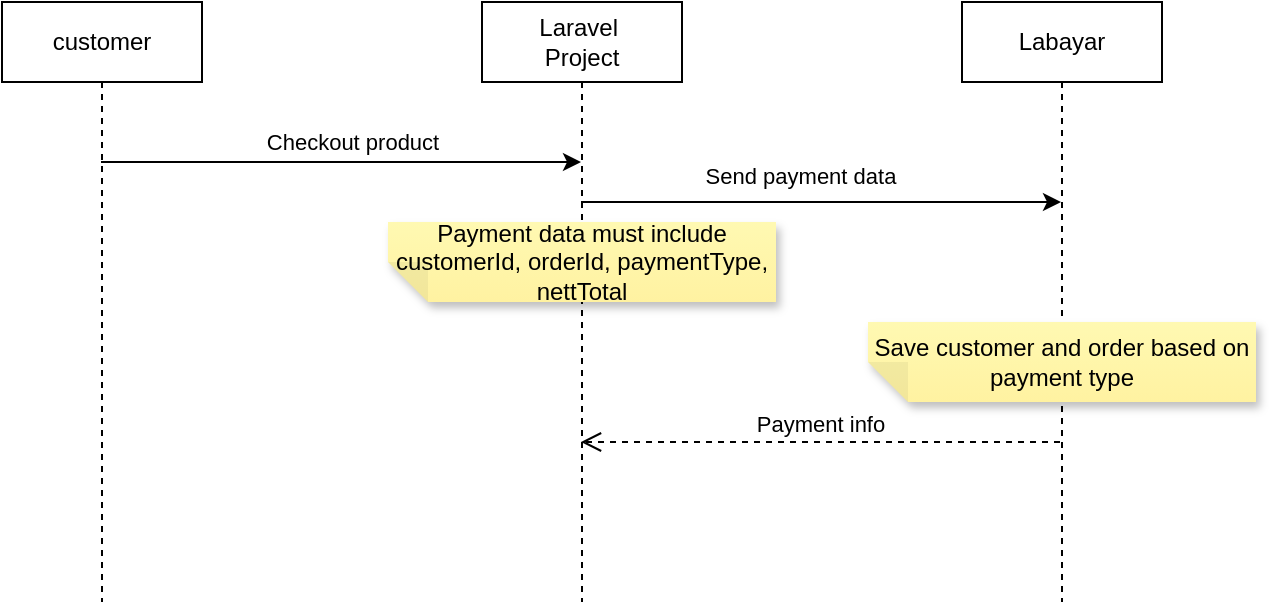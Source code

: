 <mxfile version="26.2.7">
  <diagram id="prtHgNgQTEPvFCAcTncT" name="Insert payment">
    <mxGraphModel dx="985" dy="521" grid="1" gridSize="10" guides="1" tooltips="1" connect="1" arrows="1" fold="1" page="1" pageScale="1" pageWidth="827" pageHeight="1169" math="0" shadow="0">
      <root>
        <mxCell id="0" />
        <mxCell id="1" parent="0" />
        <mxCell id="_okyq2U6kwoVMUsh7JZo-4" style="edgeStyle=orthogonalEdgeStyle;rounded=0;orthogonalLoop=1;jettySize=auto;html=1;curved=0;" edge="1" parent="1">
          <mxGeometry relative="1" as="geometry">
            <mxPoint x="110.5" y="200" as="sourcePoint" />
            <mxPoint x="350.5" y="200" as="targetPoint" />
          </mxGeometry>
        </mxCell>
        <mxCell id="_okyq2U6kwoVMUsh7JZo-5" value="Checkout product" style="edgeLabel;html=1;align=center;verticalAlign=middle;resizable=0;points=[];" vertex="1" connectable="0" parent="_okyq2U6kwoVMUsh7JZo-4">
          <mxGeometry x="0.212" relative="1" as="geometry">
            <mxPoint x="-20" y="-10" as="offset" />
          </mxGeometry>
        </mxCell>
        <mxCell id="_okyq2U6kwoVMUsh7JZo-1" value="customer" style="shape=umlLifeline;perimeter=lifelinePerimeter;whiteSpace=wrap;html=1;container=1;dropTarget=0;collapsible=0;recursiveResize=0;outlineConnect=0;portConstraint=eastwest;newEdgeStyle={&quot;curved&quot;:0,&quot;rounded&quot;:0};" vertex="1" parent="1">
          <mxGeometry x="61" y="120" width="100" height="300" as="geometry" />
        </mxCell>
        <mxCell id="_okyq2U6kwoVMUsh7JZo-6" style="edgeStyle=orthogonalEdgeStyle;rounded=0;orthogonalLoop=1;jettySize=auto;html=1;curved=0;" edge="1" parent="1">
          <mxGeometry relative="1" as="geometry">
            <mxPoint x="350.5" y="220" as="sourcePoint" />
            <mxPoint x="590.5" y="220" as="targetPoint" />
          </mxGeometry>
        </mxCell>
        <mxCell id="_okyq2U6kwoVMUsh7JZo-7" value="Send payment data" style="edgeLabel;html=1;align=center;verticalAlign=middle;resizable=0;points=[];" vertex="1" connectable="0" parent="_okyq2U6kwoVMUsh7JZo-6">
          <mxGeometry x="-0.171" y="-1" relative="1" as="geometry">
            <mxPoint x="10" y="-14" as="offset" />
          </mxGeometry>
        </mxCell>
        <mxCell id="_okyq2U6kwoVMUsh7JZo-2" value="Laravel&amp;nbsp;&lt;div&gt;Project&lt;/div&gt;" style="shape=umlLifeline;perimeter=lifelinePerimeter;whiteSpace=wrap;html=1;container=1;dropTarget=0;collapsible=0;recursiveResize=0;outlineConnect=0;portConstraint=eastwest;newEdgeStyle={&quot;curved&quot;:0,&quot;rounded&quot;:0};" vertex="1" parent="1">
          <mxGeometry x="301" y="120" width="100" height="300" as="geometry" />
        </mxCell>
        <mxCell id="_okyq2U6kwoVMUsh7JZo-3" value="Labayar" style="shape=umlLifeline;perimeter=lifelinePerimeter;whiteSpace=wrap;html=1;container=1;dropTarget=0;collapsible=0;recursiveResize=0;outlineConnect=0;portConstraint=eastwest;newEdgeStyle={&quot;curved&quot;:0,&quot;rounded&quot;:0};" vertex="1" parent="1">
          <mxGeometry x="541" y="120" width="100" height="300" as="geometry" />
        </mxCell>
        <mxCell id="_okyq2U6kwoVMUsh7JZo-11" value="Payment data must include customerId, orderId, paymentType, nettTotal" style="shape=note;whiteSpace=wrap;html=1;backgroundOutline=1;fontColor=#000000;darkOpacity=0.05;fillColor=#FFF9B2;strokeColor=none;fillStyle=solid;direction=west;gradientDirection=north;gradientColor=#FFF2A1;shadow=1;size=20;pointerEvents=1;align=center;" vertex="1" parent="1">
          <mxGeometry x="254" y="230" width="194" height="40" as="geometry" />
        </mxCell>
        <mxCell id="_okyq2U6kwoVMUsh7JZo-16" value="Payment info" style="html=1;verticalAlign=bottom;endArrow=open;dashed=1;endSize=8;curved=0;rounded=0;" edge="1" parent="1">
          <mxGeometry relative="1" as="geometry">
            <mxPoint x="590" y="340" as="sourcePoint" />
            <mxPoint x="350.5" y="340" as="targetPoint" />
          </mxGeometry>
        </mxCell>
        <mxCell id="_okyq2U6kwoVMUsh7JZo-17" value="Save customer and order based on payment type" style="shape=note;whiteSpace=wrap;html=1;backgroundOutline=1;fontColor=#000000;darkOpacity=0.05;fillColor=#FFF9B2;strokeColor=none;fillStyle=solid;direction=west;gradientDirection=north;gradientColor=#FFF2A1;shadow=1;size=20;pointerEvents=1;align=center;" vertex="1" parent="1">
          <mxGeometry x="494" y="280" width="194" height="40" as="geometry" />
        </mxCell>
      </root>
    </mxGraphModel>
  </diagram>
</mxfile>
